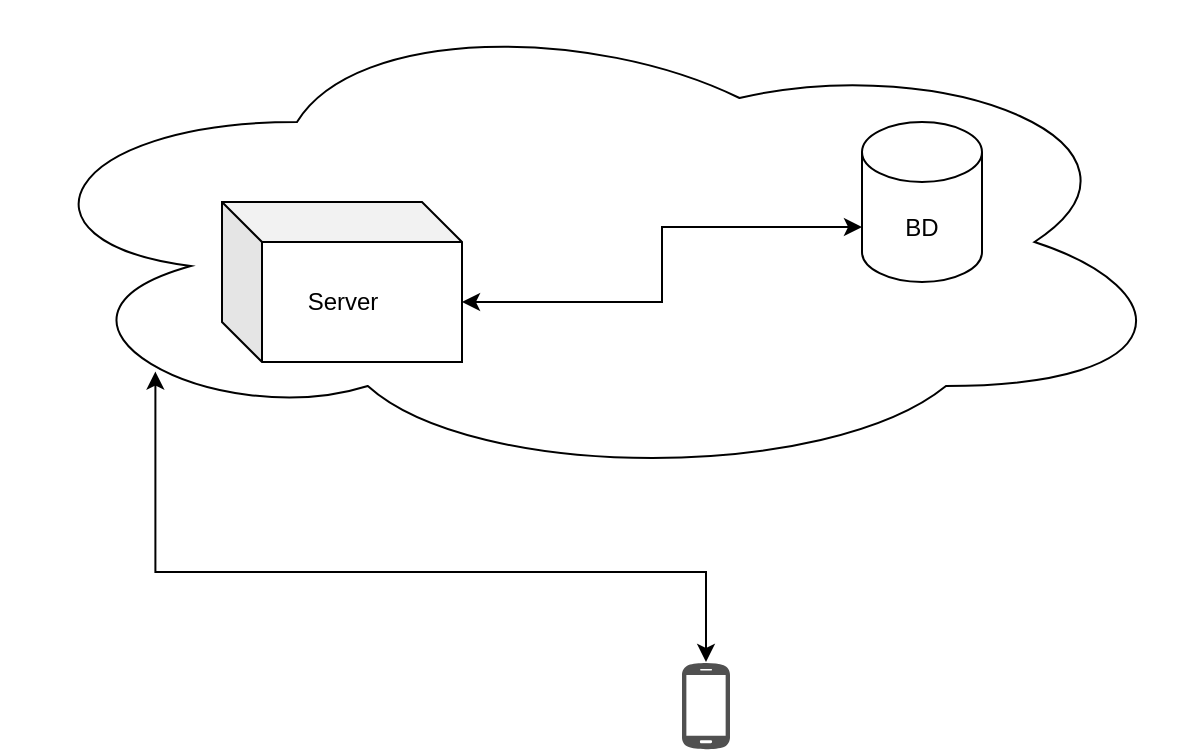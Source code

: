 <mxfile version="14.5.3" type="device"><diagram id="hC1LPJaM5rDey8dkUoNy" name="Page-1"><mxGraphModel dx="946" dy="623" grid="1" gridSize="10" guides="1" tooltips="1" connect="1" arrows="1" fold="1" page="1" pageScale="1" pageWidth="827" pageHeight="1169" math="0" shadow="0"><root><mxCell id="0"/><mxCell id="1" parent="0"/><mxCell id="DPTPfp2Y8SP8caiJIqF4-6" style="edgeStyle=orthogonalEdgeStyle;rounded=0;orthogonalLoop=1;jettySize=auto;html=1;exitX=0.13;exitY=0.77;exitDx=0;exitDy=0;exitPerimeter=0;startArrow=classic;startFill=1;" edge="1" parent="1" source="DPTPfp2Y8SP8caiJIqF4-4" target="DPTPfp2Y8SP8caiJIqF4-5"><mxGeometry relative="1" as="geometry"/></mxCell><mxCell id="DPTPfp2Y8SP8caiJIqF4-4" value="" style="ellipse;shape=cloud;whiteSpace=wrap;html=1;" vertex="1" parent="1"><mxGeometry x="150" y="30" width="590" height="240" as="geometry"/></mxCell><mxCell id="DPTPfp2Y8SP8caiJIqF4-7" style="edgeStyle=orthogonalEdgeStyle;rounded=0;orthogonalLoop=1;jettySize=auto;html=1;exitX=0;exitY=0;exitDx=120;exitDy=50;exitPerimeter=0;entryX=0;entryY=0;entryDx=0;entryDy=52.5;entryPerimeter=0;startArrow=classic;startFill=1;" edge="1" parent="1" source="DPTPfp2Y8SP8caiJIqF4-1" target="DPTPfp2Y8SP8caiJIqF4-3"><mxGeometry relative="1" as="geometry"/></mxCell><mxCell id="DPTPfp2Y8SP8caiJIqF4-1" value="" style="shape=cube;whiteSpace=wrap;html=1;boundedLbl=1;backgroundOutline=1;darkOpacity=0.05;darkOpacity2=0.1;" vertex="1" parent="1"><mxGeometry x="260" y="130" width="120" height="80" as="geometry"/></mxCell><mxCell id="DPTPfp2Y8SP8caiJIqF4-2" value="Server" style="text;html=1;align=center;verticalAlign=middle;resizable=0;points=[];autosize=1;" vertex="1" parent="1"><mxGeometry x="295" y="170" width="50" height="20" as="geometry"/></mxCell><mxCell id="DPTPfp2Y8SP8caiJIqF4-3" value="BD" style="shape=cylinder3;whiteSpace=wrap;html=1;boundedLbl=1;backgroundOutline=1;size=15;" vertex="1" parent="1"><mxGeometry x="580" y="90" width="60" height="80" as="geometry"/></mxCell><mxCell id="DPTPfp2Y8SP8caiJIqF4-5" value="" style="pointerEvents=1;shadow=0;dashed=0;html=1;strokeColor=none;fillColor=#505050;labelPosition=center;verticalLabelPosition=bottom;verticalAlign=top;outlineConnect=0;align=center;shape=mxgraph.office.devices.cell_phone_android_standalone;" vertex="1" parent="1"><mxGeometry x="490" y="360" width="24" height="44" as="geometry"/></mxCell></root></mxGraphModel></diagram></mxfile>